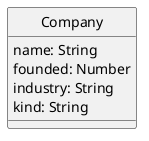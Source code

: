 @startuml
skinparam classAttributeIconSize 0
skinparam monochrome true
hide circle

class Company {
  name: String
  founded: Number
  industry: String
  kind: String
}
@enduml
